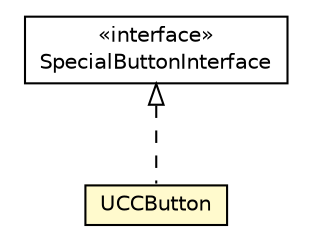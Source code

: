 #!/usr/local/bin/dot
#
# Class diagram 
# Generated by UMLGraph version R5_6-24-gf6e263 (http://www.umlgraph.org/)
#

digraph G {
	edge [fontname="Helvetica",fontsize=10,labelfontname="Helvetica",labelfontsize=10];
	node [fontname="Helvetica",fontsize=10,shape=plaintext];
	nodesep=0.25;
	ranksep=0.5;
	// org.universAAL.ui.handler.gui.swing.model.special.SpecialButtonInterface
	c55727 [label=<<table title="org.universAAL.ui.handler.gui.swing.model.special.SpecialButtonInterface" border="0" cellborder="1" cellspacing="0" cellpadding="2" port="p" href="../../../../handler/gui/swing/model/special/SpecialButtonInterface.html">
		<tr><td><table border="0" cellspacing="0" cellpadding="1">
<tr><td align="center" balign="center"> &#171;interface&#187; </td></tr>
<tr><td align="center" balign="center"> SpecialButtonInterface </td></tr>
		</table></td></tr>
		</table>>, URL="../../../../handler/gui/swing/model/special/SpecialButtonInterface.html", fontname="Helvetica", fontcolor="black", fontsize=10.0];
	// org.universAAL.ui.gui.swing.bluesteelLAF.specialButtons.UCCButton
	c55752 [label=<<table title="org.universAAL.ui.gui.swing.bluesteelLAF.specialButtons.UCCButton" border="0" cellborder="1" cellspacing="0" cellpadding="2" port="p" bgcolor="lemonChiffon" href="./UCCButton.html">
		<tr><td><table border="0" cellspacing="0" cellpadding="1">
<tr><td align="center" balign="center"> UCCButton </td></tr>
		</table></td></tr>
		</table>>, URL="./UCCButton.html", fontname="Helvetica", fontcolor="black", fontsize=10.0];
	//org.universAAL.ui.gui.swing.bluesteelLAF.specialButtons.UCCButton implements org.universAAL.ui.handler.gui.swing.model.special.SpecialButtonInterface
	c55727:p -> c55752:p [dir=back,arrowtail=empty,style=dashed];
}

